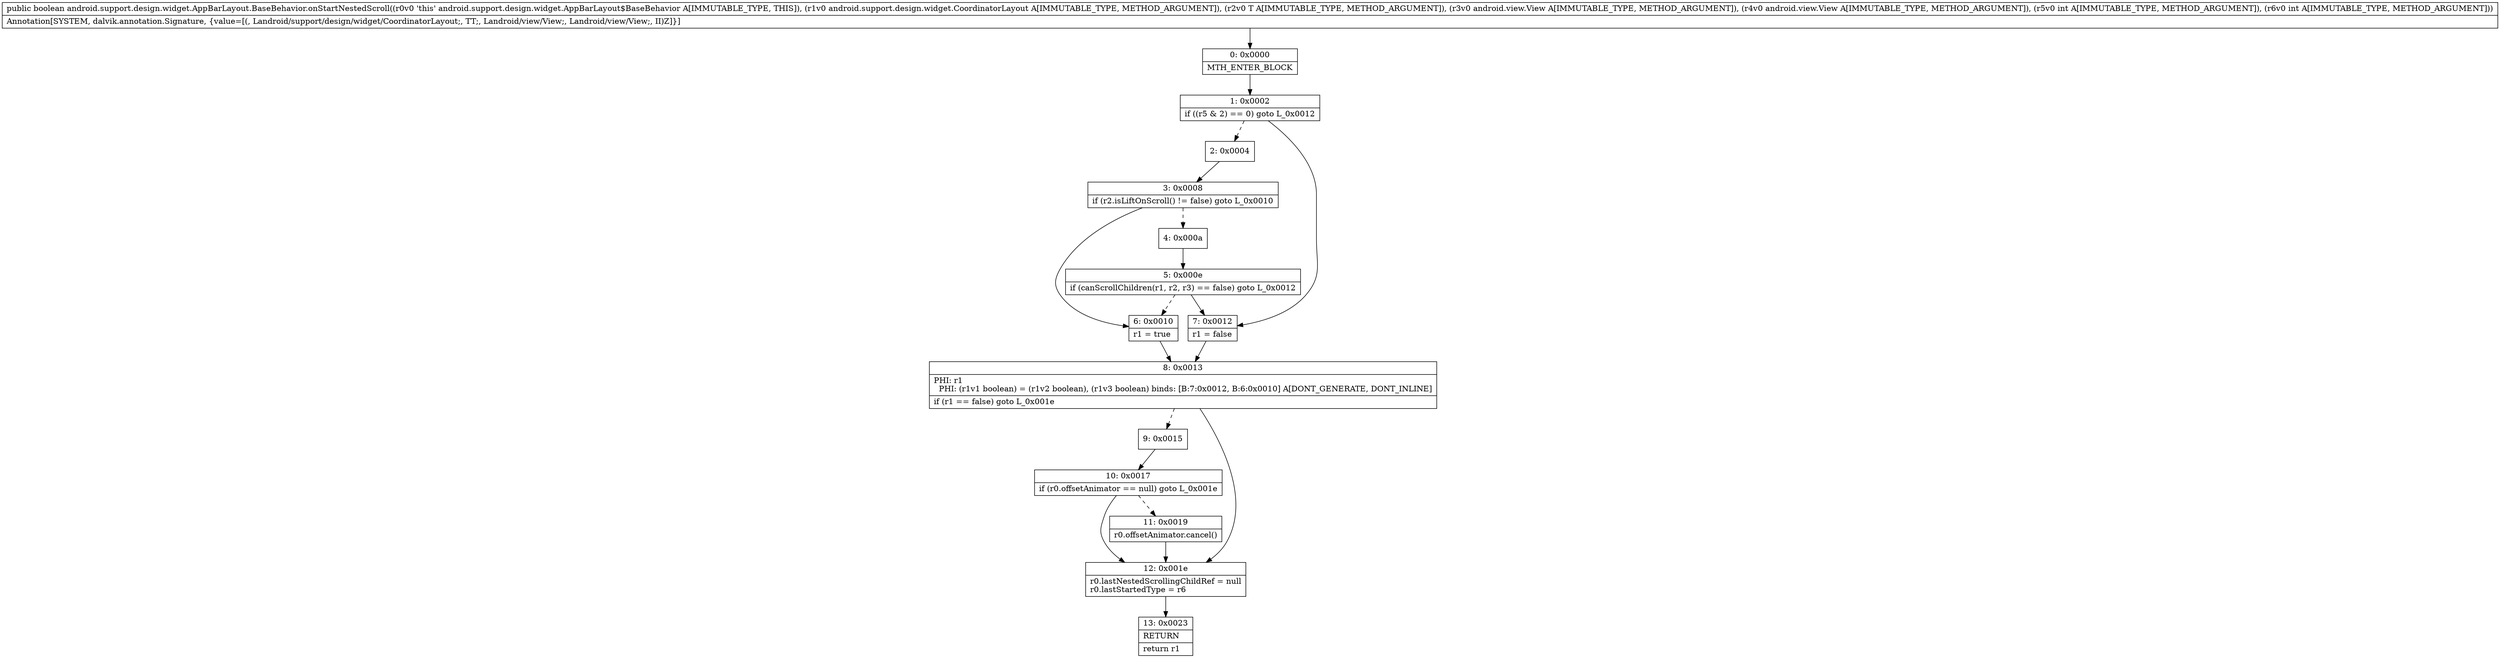 digraph "CFG forandroid.support.design.widget.AppBarLayout.BaseBehavior.onStartNestedScroll(Landroid\/support\/design\/widget\/CoordinatorLayout;Landroid\/support\/design\/widget\/AppBarLayout;Landroid\/view\/View;Landroid\/view\/View;II)Z" {
Node_0 [shape=record,label="{0\:\ 0x0000|MTH_ENTER_BLOCK\l}"];
Node_1 [shape=record,label="{1\:\ 0x0002|if ((r5 & 2) == 0) goto L_0x0012\l}"];
Node_2 [shape=record,label="{2\:\ 0x0004}"];
Node_3 [shape=record,label="{3\:\ 0x0008|if (r2.isLiftOnScroll() != false) goto L_0x0010\l}"];
Node_4 [shape=record,label="{4\:\ 0x000a}"];
Node_5 [shape=record,label="{5\:\ 0x000e|if (canScrollChildren(r1, r2, r3) == false) goto L_0x0012\l}"];
Node_6 [shape=record,label="{6\:\ 0x0010|r1 = true\l}"];
Node_7 [shape=record,label="{7\:\ 0x0012|r1 = false\l}"];
Node_8 [shape=record,label="{8\:\ 0x0013|PHI: r1 \l  PHI: (r1v1 boolean) = (r1v2 boolean), (r1v3 boolean) binds: [B:7:0x0012, B:6:0x0010] A[DONT_GENERATE, DONT_INLINE]\l|if (r1 == false) goto L_0x001e\l}"];
Node_9 [shape=record,label="{9\:\ 0x0015}"];
Node_10 [shape=record,label="{10\:\ 0x0017|if (r0.offsetAnimator == null) goto L_0x001e\l}"];
Node_11 [shape=record,label="{11\:\ 0x0019|r0.offsetAnimator.cancel()\l}"];
Node_12 [shape=record,label="{12\:\ 0x001e|r0.lastNestedScrollingChildRef = null\lr0.lastStartedType = r6\l}"];
Node_13 [shape=record,label="{13\:\ 0x0023|RETURN\l|return r1\l}"];
MethodNode[shape=record,label="{public boolean android.support.design.widget.AppBarLayout.BaseBehavior.onStartNestedScroll((r0v0 'this' android.support.design.widget.AppBarLayout$BaseBehavior A[IMMUTABLE_TYPE, THIS]), (r1v0 android.support.design.widget.CoordinatorLayout A[IMMUTABLE_TYPE, METHOD_ARGUMENT]), (r2v0 T A[IMMUTABLE_TYPE, METHOD_ARGUMENT]), (r3v0 android.view.View A[IMMUTABLE_TYPE, METHOD_ARGUMENT]), (r4v0 android.view.View A[IMMUTABLE_TYPE, METHOD_ARGUMENT]), (r5v0 int A[IMMUTABLE_TYPE, METHOD_ARGUMENT]), (r6v0 int A[IMMUTABLE_TYPE, METHOD_ARGUMENT]))  | Annotation[SYSTEM, dalvik.annotation.Signature, \{value=[(, Landroid\/support\/design\/widget\/CoordinatorLayout;, TT;, Landroid\/view\/View;, Landroid\/view\/View;, II)Z]\}]\l}"];
MethodNode -> Node_0;
Node_0 -> Node_1;
Node_1 -> Node_2[style=dashed];
Node_1 -> Node_7;
Node_2 -> Node_3;
Node_3 -> Node_4[style=dashed];
Node_3 -> Node_6;
Node_4 -> Node_5;
Node_5 -> Node_6[style=dashed];
Node_5 -> Node_7;
Node_6 -> Node_8;
Node_7 -> Node_8;
Node_8 -> Node_9[style=dashed];
Node_8 -> Node_12;
Node_9 -> Node_10;
Node_10 -> Node_11[style=dashed];
Node_10 -> Node_12;
Node_11 -> Node_12;
Node_12 -> Node_13;
}

